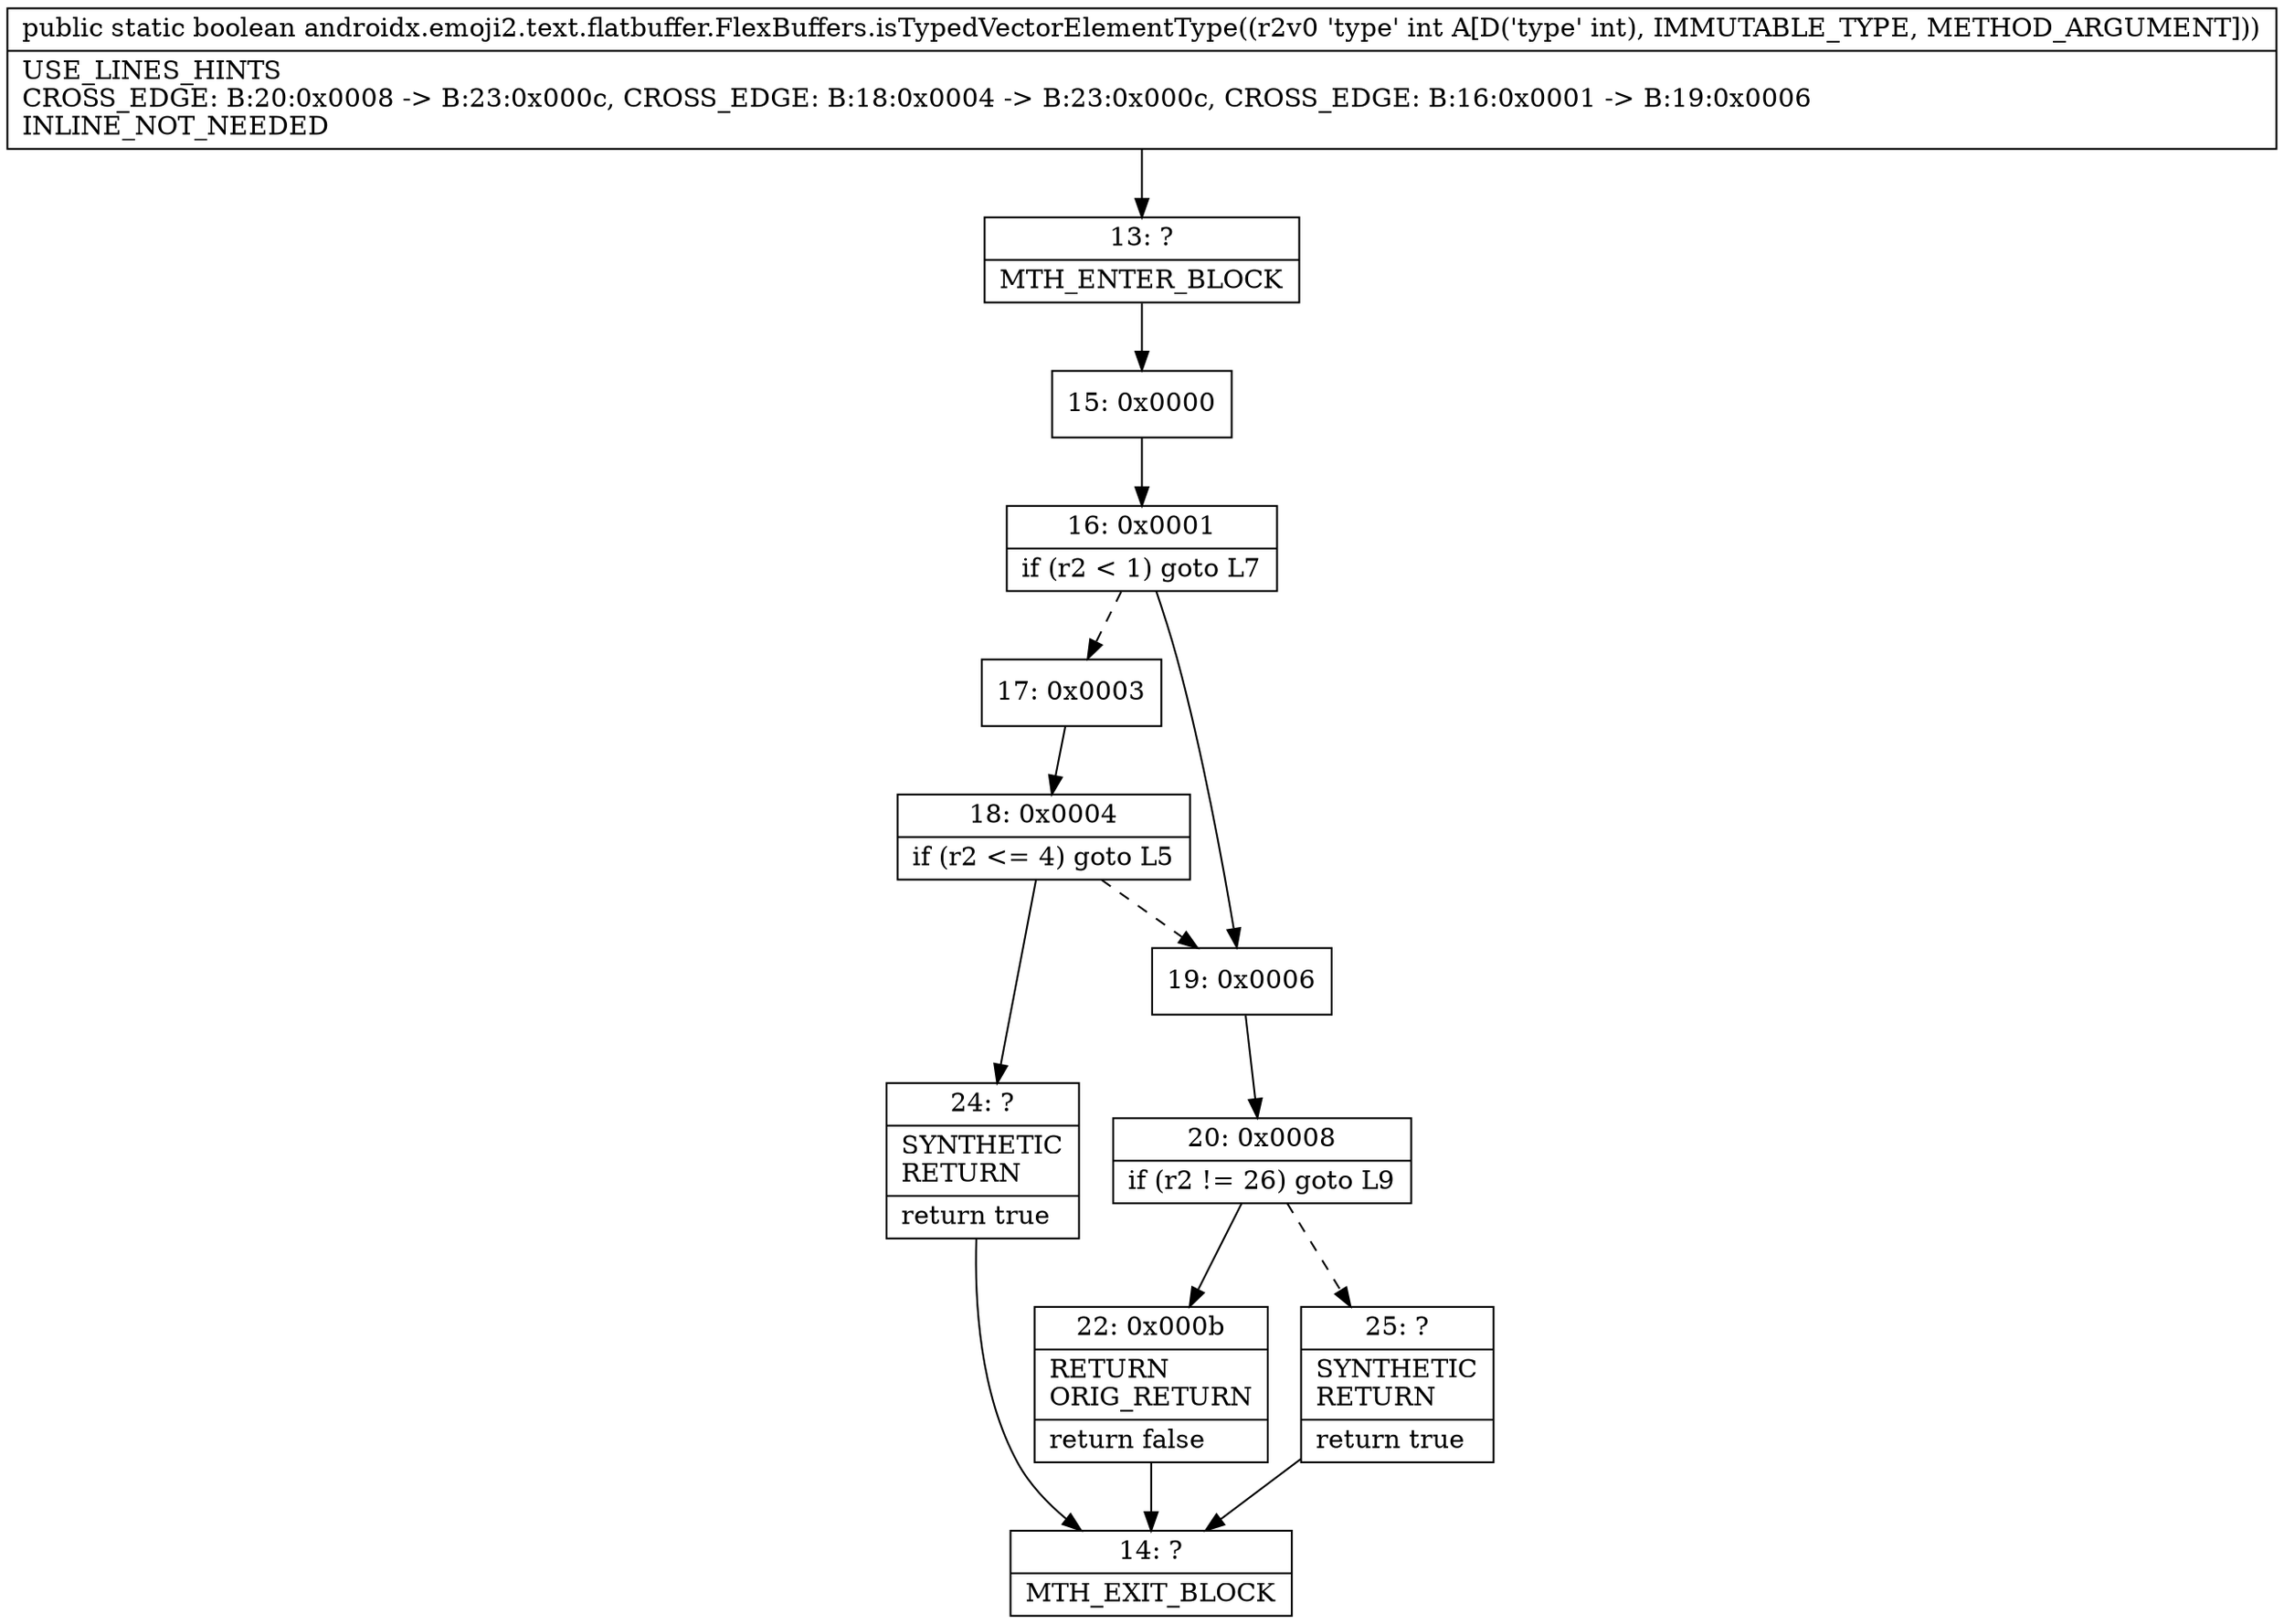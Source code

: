 digraph "CFG forandroidx.emoji2.text.flatbuffer.FlexBuffers.isTypedVectorElementType(I)Z" {
Node_13 [shape=record,label="{13\:\ ?|MTH_ENTER_BLOCK\l}"];
Node_15 [shape=record,label="{15\:\ 0x0000}"];
Node_16 [shape=record,label="{16\:\ 0x0001|if (r2 \< 1) goto L7\l}"];
Node_17 [shape=record,label="{17\:\ 0x0003}"];
Node_18 [shape=record,label="{18\:\ 0x0004|if (r2 \<= 4) goto L5\l}"];
Node_24 [shape=record,label="{24\:\ ?|SYNTHETIC\lRETURN\l|return true\l}"];
Node_14 [shape=record,label="{14\:\ ?|MTH_EXIT_BLOCK\l}"];
Node_19 [shape=record,label="{19\:\ 0x0006}"];
Node_20 [shape=record,label="{20\:\ 0x0008|if (r2 != 26) goto L9\l}"];
Node_22 [shape=record,label="{22\:\ 0x000b|RETURN\lORIG_RETURN\l|return false\l}"];
Node_25 [shape=record,label="{25\:\ ?|SYNTHETIC\lRETURN\l|return true\l}"];
MethodNode[shape=record,label="{public static boolean androidx.emoji2.text.flatbuffer.FlexBuffers.isTypedVectorElementType((r2v0 'type' int A[D('type' int), IMMUTABLE_TYPE, METHOD_ARGUMENT]))  | USE_LINES_HINTS\lCROSS_EDGE: B:20:0x0008 \-\> B:23:0x000c, CROSS_EDGE: B:18:0x0004 \-\> B:23:0x000c, CROSS_EDGE: B:16:0x0001 \-\> B:19:0x0006\lINLINE_NOT_NEEDED\l}"];
MethodNode -> Node_13;Node_13 -> Node_15;
Node_15 -> Node_16;
Node_16 -> Node_17[style=dashed];
Node_16 -> Node_19;
Node_17 -> Node_18;
Node_18 -> Node_19[style=dashed];
Node_18 -> Node_24;
Node_24 -> Node_14;
Node_19 -> Node_20;
Node_20 -> Node_22;
Node_20 -> Node_25[style=dashed];
Node_22 -> Node_14;
Node_25 -> Node_14;
}

